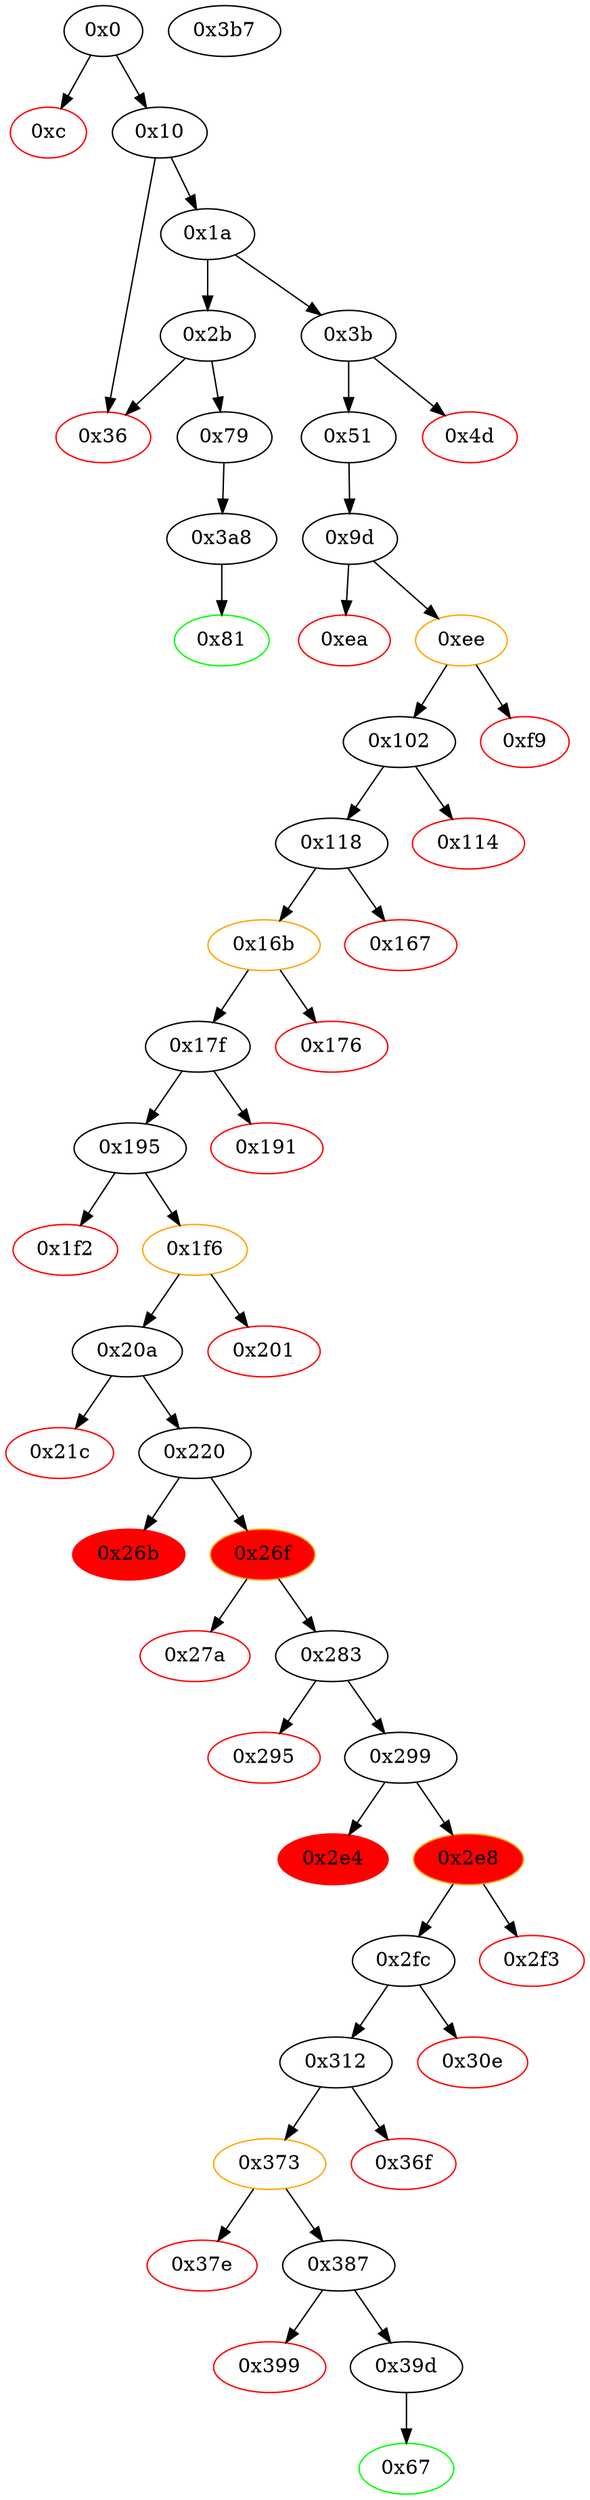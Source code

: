 strict digraph "" {
"0x79" [fillcolor=white, id="0x79", style=filled, tooltip="Block 0x79\n[0x79:0x80]\n---\nPredecessors: [0x2b]\nSuccessors: [0x3a8]\n---\n0x79 JUMPDEST\n0x7a PUSH2 0x81\n0x7d PUSH2 0x3a8\n0x80 JUMP\n---\n0x79: JUMPDEST \n0x7a: V47 = 0x81\n0x7d: V48 = 0x3a8\n0x80: JUMP 0x3a8\n---\nEntry stack: [V13]\nStack pops: 0\nStack additions: [0x81]\nExit stack: [V13, 0x81]\n\nDef sites:\nV13: {0x1a.0x1f}\n"];
"0x16b" [color=orange, fillcolor=white, id="0x16b", style=filled, tooltip="Block 0x16b\n[0x16b:0x175]\n---\nPredecessors: [0x118]\nSuccessors: [0x176, 0x17f]\n---\n0x16b JUMPDEST\n0x16c POP\n0x16d GAS\n0x16e STATICCALL\n0x16f ISZERO\n0x170 DUP1\n0x171 ISZERO\n0x172 PUSH2 0x17f\n0x175 JUMPI\n---\n0x16b: JUMPDEST \n0x16d: V135 = GAS\n0x16e: V136 = STATICCALL V135 V123 V122 V129 V122 0x20\n0x16f: V137 = ISZERO V136\n0x171: V138 = ISZERO V137\n0x172: V139 = 0x17f\n0x175: JUMPI 0x17f V138\n---\nEntry stack: [V13, 0x67, V36, V39, 0x0, V106, 0x0, V123, 0xe2403019, V126, 0x20, V122, V129, V122, V123, V131]\nStack pops: 6\nStack additions: [V137]\nExit stack: [V13, 0x67, V36, V39, 0x0, V106, 0x0, V123, 0xe2403019, V126, V137]\n\nDef sites:\nV13: {0x1a.0x1f}\n0x67: {0x3b.0x3c}\nV36: {0x51.0x5d}\nV39: {0x51.0x62}\n0x0: {0x9d.0x9e}\nV106: {0x118.0x11a}\n0x0: {0x118.0x11b}\nV123: {0x118.0x145}\n0xe2403019: {0x118.0x147}\nV126: {0x118.0x151}\n0x20: {0x118.0x153}\nV122: {0x118.0x13e}\nV129: {0x118.0x15b}\nV122: {0x118.0x13e}\nV123: {0x118.0x145}\nV131: {0x118.0x160}\n"];
"0x21c" [color=red, fillcolor=white, id="0x21c", style=filled, tooltip="Block 0x21c\n[0x21c:0x21f]\n---\nPredecessors: [0x20a]\nSuccessors: []\n---\n0x21c PUSH1 0x0\n0x21e DUP1\n0x21f REVERT\n---\n0x21c: V200 = 0x0\n0x21f: REVERT 0x0 0x0\n---\nEntry stack: [V13, 0x67, V36, V39, 0x0, V106, V169, V170, 0x57e37af0, V36, V169, V194, V195]\nStack pops: 0\nStack additions: []\nExit stack: [V13, 0x67, V36, V39, 0x0, V106, V169, V170, 0x57e37af0, V36, V169, V194, V195]\n\nDef sites:\nV13: {0x1a.0x1f}\n0x67: {0x3b.0x3c}\nV36: {0x51.0x5d}\nV39: {0x51.0x62}\n0x0: {0x9d.0x9e}\nV106: {0x118.0x11a}\nV169: {0x195.0x1bd}\nV170: {0x195.0x1c2}\n0x57e37af0: {0x195.0x1c4}\nV36: {0x51.0x5d}\nV169: {0x195.0x1bd}\nV194: {0x20a.0x211}\nV195: {0x20a.0x212}\n"];
"0x81" [color=green, fillcolor=white, id="0x81", style=filled, tooltip="Block 0x81\n[0x81:0x9c]\n---\nPredecessors: [0x3a8]\nSuccessors: []\n---\n0x81 JUMPDEST\n0x82 PUSH1 0x40\n0x84 DUP1\n0x85 MLOAD\n0x86 PUSH1 0x1\n0x88 PUSH1 0x1\n0x8a PUSH1 0xa0\n0x8c SHL\n0x8d SUB\n0x8e SWAP1\n0x8f SWAP3\n0x90 AND\n0x91 DUP3\n0x92 MSTORE\n0x93 MLOAD\n0x94 SWAP1\n0x95 DUP2\n0x96 SWAP1\n0x97 SUB\n0x98 PUSH1 0x20\n0x9a ADD\n0x9b SWAP1\n0x9c RETURN\n---\n0x81: JUMPDEST \n0x82: V49 = 0x40\n0x85: V50 = M[0x40]\n0x86: V51 = 0x1\n0x88: V52 = 0x1\n0x8a: V53 = 0xa0\n0x8c: V54 = SHL 0xa0 0x1\n0x8d: V55 = SUB 0x10000000000000000000000000000000000000000 0x1\n0x90: V56 = AND V357 0xffffffffffffffffffffffffffffffffffffffff\n0x92: M[V50] = V56\n0x93: V57 = M[0x40]\n0x97: V58 = SUB V50 V57\n0x98: V59 = 0x20\n0x9a: V60 = ADD 0x20 V58\n0x9c: RETURN V57 V60\n---\nEntry stack: [V13, 0x81, V357]\nStack pops: 1\nStack additions: []\nExit stack: [V13, 0x81]\n\nDef sites:\nV13: {0x1a.0x1f}\n0x81: {0x79.0x7a}\nV357: {0x3a8.0x3b4}\n"];
"0x295" [color=red, fillcolor=white, id="0x295", style=filled, tooltip="Block 0x295\n[0x295:0x298]\n---\nPredecessors: [0x283]\nSuccessors: []\n---\n0x295 PUSH1 0x0\n0x297 DUP1\n0x298 REVERT\n---\n0x295: V246 = 0x0\n0x298: REVERT 0x0 0x0\n---\nEntry stack: [V13, 0x67, V36, V39, 0x0, V106, V169, V170, 0x57e37af0, V36, V169, V201, V240, V241]\nStack pops: 0\nStack additions: []\nExit stack: [V13, 0x67, V36, V39, 0x0, V106, V169, V170, 0x57e37af0, V36, V169, V201, V240, V241]\n\nDef sites:\nV13: {0x1a.0x1f}\n0x67: {0x3b.0x3c}\nV36: {0x51.0x5d}\nV39: {0x51.0x62}\n0x0: {0x9d.0x9e}\nV106: {0x118.0x11a}\nV169: {0x195.0x1bd}\nV170: {0x195.0x1c2}\n0x57e37af0: {0x195.0x1c4}\nV36: {0x51.0x5d}\nV169: {0x195.0x1bd}\nV201: {0x220.0x222}\nV240: {0x283.0x28a}\nV241: {0x283.0x28b}\n"];
"0x373" [color=orange, fillcolor=white, id="0x373", style=filled, tooltip="Block 0x373\n[0x373:0x37d]\n---\nPredecessors: [0x312]\nSuccessors: [0x37e, 0x387]\n---\n0x373 JUMPDEST\n0x374 POP\n0x375 GAS\n0x376 STATICCALL\n0x377 ISZERO\n0x378 DUP1\n0x379 ISZERO\n0x37a PUSH2 0x387\n0x37d JUMPI\n---\n0x373: JUMPDEST \n0x375: V332 = GAS\n0x376: V333 = STATICCALL V332 V170 V321 V326 V321 0x60\n0x377: V334 = ISZERO V333\n0x379: V335 = ISZERO V334\n0x37a: V336 = 0x387\n0x37d: JUMPI 0x387 V335\n---\nEntry stack: [V13, 0x67, V36, V39, 0x0, V106, V169, V170, 0x57e37af0, V323, 0x60, V321, V326, V321, V170, V328]\nStack pops: 6\nStack additions: [V334]\nExit stack: [V13, 0x67, V36, V39, 0x0, V106, V169, V170, 0x57e37af0, V323, V334]\n\nDef sites:\nV13: {0x1a.0x1f}\n0x67: {0x3b.0x3c}\nV36: {0x51.0x5d}\nV39: {0x51.0x62}\n0x0: {0x9d.0x9e}\nV106: {0x118.0x11a}\nV169: {0x195.0x1bd}\nV170: {0x195.0x1c2}\n0x57e37af0: {0x195.0x1c4}\nV323: {0x312.0x359}\n0x60: {0x312.0x35b}\nV321: {0x312.0x354}\nV326: {0x312.0x363}\nV321: {0x312.0x354}\nV170: {0x195.0x1c2}\nV328: {0x312.0x368}\n"];
"0x67" [color=green, fillcolor=white, id="0x67", style=filled, tooltip="Block 0x67\n[0x67:0x78]\n---\nPredecessors: [0x39d]\nSuccessors: []\n---\n0x67 JUMPDEST\n0x68 PUSH1 0x40\n0x6a DUP1\n0x6b MLOAD\n0x6c SWAP2\n0x6d DUP3\n0x6e MSTORE\n0x6f MLOAD\n0x70 SWAP1\n0x71 DUP2\n0x72 SWAP1\n0x73 SUB\n0x74 PUSH1 0x20\n0x76 ADD\n0x77 SWAP1\n0x78 RETURN\n---\n0x67: JUMPDEST \n0x68: V41 = 0x40\n0x6b: V42 = M[0x40]\n0x6e: M[V42] = V349\n0x6f: V43 = M[0x40]\n0x73: V44 = SUB V42 V43\n0x74: V45 = 0x20\n0x76: V46 = ADD 0x20 V44\n0x78: RETURN V43 V46\n---\nEntry stack: [V13, V349]\nStack pops: 1\nStack additions: []\nExit stack: [V13]\n\nDef sites:\nV13: {0x1a.0x1f}\nV349: {0x39d.0x39f}\n"];
"0x2fc" [fillcolor=white, id="0x2fc", style=filled, tooltip="Block 0x2fc\n[0x2fc:0x30d]\n---\nPredecessors: [0x2e8]\nSuccessors: [0x30e, 0x312]\n---\n0x2fc JUMPDEST\n0x2fd POP\n0x2fe POP\n0x2ff POP\n0x300 POP\n0x301 PUSH1 0x40\n0x303 MLOAD\n0x304 RETURNDATASIZE\n0x305 PUSH1 0x20\n0x307 DUP2\n0x308 LT\n0x309 ISZERO\n0x30a PUSH2 0x312\n0x30d JUMPI\n---\n0x2fc: JUMPDEST \n0x301: V285 = 0x40\n0x303: V286 = M[0x40]\n0x304: V287 = RETURNDATASIZE\n0x305: V288 = 0x20\n0x308: V289 = LT V287 0x20\n0x309: V290 = ISZERO V289\n0x30a: V291 = 0x312\n0x30d: JUMPI 0x312 V290\n---\nEntry stack: [V13, 0x67, V36, V39, 0x0, V106, V169, V170, 0x57e37af0, V36, V169, V201, V247, V264, 0x46bc0f28, V267, V278]\nStack pops: 4\nStack additions: [V286, V287]\nExit stack: [V13, 0x67, V36, V39, 0x0, V106, V169, V170, 0x57e37af0, V36, V169, V201, V247, V286, V287]\n\nDef sites:\nV13: {0x1a.0x1f}\n0x67: {0x3b.0x3c}\nV36: {0x51.0x5d}\nV39: {0x51.0x62}\n0x0: {0x9d.0x9e}\nV106: {0x118.0x11a}\nV169: {0x195.0x1bd}\nV170: {0x195.0x1c2}\n0x57e37af0: {0x195.0x1c4}\nV36: {0x51.0x5d}\nV169: {0x195.0x1bd}\nV201: {0x220.0x222}\nV247: {0x299.0x29b}\nV264: {0x299.0x2c2}\n0x46bc0f28: {0x299.0x2c4}\nV267: {0x299.0x2ce}\nV278: {0x2e8.0x2ec}\n"];
"0x17f" [fillcolor=white, id="0x17f", style=filled, tooltip="Block 0x17f\n[0x17f:0x190]\n---\nPredecessors: [0x16b]\nSuccessors: [0x191, 0x195]\n---\n0x17f JUMPDEST\n0x180 POP\n0x181 POP\n0x182 POP\n0x183 POP\n0x184 PUSH1 0x40\n0x186 MLOAD\n0x187 RETURNDATASIZE\n0x188 PUSH1 0x20\n0x18a DUP2\n0x18b LT\n0x18c ISZERO\n0x18d PUSH2 0x195\n0x190 JUMPI\n---\n0x17f: JUMPDEST \n0x184: V144 = 0x40\n0x186: V145 = M[0x40]\n0x187: V146 = RETURNDATASIZE\n0x188: V147 = 0x20\n0x18b: V148 = LT V146 0x20\n0x18c: V149 = ISZERO V148\n0x18d: V150 = 0x195\n0x190: JUMPI 0x195 V149\n---\nEntry stack: [V13, 0x67, V36, V39, 0x0, V106, 0x0, V123, 0xe2403019, V126, V137]\nStack pops: 4\nStack additions: [V145, V146]\nExit stack: [V13, 0x67, V36, V39, 0x0, V106, 0x0, V145, V146]\n\nDef sites:\nV13: {0x1a.0x1f}\n0x67: {0x3b.0x3c}\nV36: {0x51.0x5d}\nV39: {0x51.0x62}\n0x0: {0x9d.0x9e}\nV106: {0x118.0x11a}\n0x0: {0x118.0x11b}\nV123: {0x118.0x145}\n0xe2403019: {0x118.0x147}\nV126: {0x118.0x151}\nV137: {0x16b.0x16f}\n"];
"0x195" [fillcolor=white, id="0x195", style=filled, tooltip="Block 0x195\n[0x195:0x1f1]\n---\nPredecessors: [0x17f]\nSuccessors: [0x1f2, 0x1f6]\n---\n0x195 JUMPDEST\n0x196 POP\n0x197 MLOAD\n0x198 PUSH1 0x0\n0x19a SLOAD\n0x19b PUSH1 0x40\n0x19d DUP1\n0x19e MLOAD\n0x19f PUSH4 0x7f90fec5\n0x1a4 PUSH1 0xe0\n0x1a6 SHL\n0x1a7 DUP2\n0x1a8 MSTORE\n0x1a9 PUSH1 0x1\n0x1ab PUSH1 0x1\n0x1ad PUSH1 0xa0\n0x1af SHL\n0x1b0 SUB\n0x1b1 DUP10\n0x1b2 DUP2\n0x1b3 AND\n0x1b4 PUSH1 0x4\n0x1b6 DUP4\n0x1b7 ADD\n0x1b8 MSTORE\n0x1b9 SWAP2\n0x1ba MLOAD\n0x1bb SWAP4\n0x1bc DUP9\n0x1bd ADD\n0x1be SWAP5\n0x1bf POP\n0x1c0 DUP2\n0x1c1 DUP7\n0x1c2 AND\n0x1c3 SWAP4\n0x1c4 PUSH4 0x57e37af0\n0x1c9 SWAP4\n0x1ca DUP11\n0x1cb SWAP4\n0x1cc DUP8\n0x1cd SWAP4\n0x1ce SWAP2\n0x1cf AND\n0x1d0 SWAP2\n0x1d1 PUSH4 0x7f90fec5\n0x1d6 SWAP2\n0x1d7 PUSH1 0x24\n0x1d9 DUP1\n0x1da DUP3\n0x1db ADD\n0x1dc SWAP3\n0x1dd PUSH1 0x20\n0x1df SWAP3\n0x1e0 SWAP1\n0x1e1 SWAP2\n0x1e2 SWAP1\n0x1e3 DUP3\n0x1e4 SWAP1\n0x1e5 SUB\n0x1e6 ADD\n0x1e7 DUP2\n0x1e8 DUP7\n0x1e9 DUP1\n0x1ea EXTCODESIZE\n0x1eb ISZERO\n0x1ec DUP1\n0x1ed ISZERO\n0x1ee PUSH2 0x1f6\n0x1f1 JUMPI\n---\n0x195: JUMPDEST \n0x197: V152 = M[V145]\n0x198: V153 = 0x0\n0x19a: V154 = S[0x0]\n0x19b: V155 = 0x40\n0x19e: V156 = M[0x40]\n0x19f: V157 = 0x7f90fec5\n0x1a4: V158 = 0xe0\n0x1a6: V159 = SHL 0xe0 0x7f90fec5\n0x1a8: M[V156] = 0x7f90fec500000000000000000000000000000000000000000000000000000000\n0x1a9: V160 = 0x1\n0x1ab: V161 = 0x1\n0x1ad: V162 = 0xa0\n0x1af: V163 = SHL 0xa0 0x1\n0x1b0: V164 = SUB 0x10000000000000000000000000000000000000000 0x1\n0x1b3: V165 = AND 0xffffffffffffffffffffffffffffffffffffffff V36\n0x1b4: V166 = 0x4\n0x1b7: V167 = ADD V156 0x4\n0x1b8: M[V167] = V165\n0x1ba: V168 = M[0x40]\n0x1bd: V169 = ADD V39 V152\n0x1c2: V170 = AND V106 0xffffffffffffffffffffffffffffffffffffffff\n0x1c4: V171 = 0x57e37af0\n0x1cf: V172 = AND V154 0xffffffffffffffffffffffffffffffffffffffff\n0x1d1: V173 = 0x7f90fec5\n0x1d7: V174 = 0x24\n0x1db: V175 = ADD V156 0x24\n0x1dd: V176 = 0x20\n0x1e5: V177 = SUB V156 V168\n0x1e6: V178 = ADD V177 0x24\n0x1ea: V179 = EXTCODESIZE V172\n0x1eb: V180 = ISZERO V179\n0x1ed: V181 = ISZERO V180\n0x1ee: V182 = 0x1f6\n0x1f1: JUMPI 0x1f6 V181\n---\nEntry stack: [V13, 0x67, V36, V39, 0x0, V106, 0x0, V145, V146]\nStack pops: 7\nStack additions: [S6, S5, S4, S3, V169, V170, 0x57e37af0, S6, V169, V172, 0x7f90fec5, V175, 0x20, V168, V178, V168, V172, V180]\nExit stack: [V13, 0x67, V36, V39, 0x0, V106, V169, V170, 0x57e37af0, V36, V169, V172, 0x7f90fec5, V175, 0x20, V168, V178, V168, V172, V180]\n\nDef sites:\nV13: {0x1a.0x1f}\n0x67: {0x3b.0x3c}\nV36: {0x51.0x5d}\nV39: {0x51.0x62}\n0x0: {0x9d.0x9e}\nV106: {0x118.0x11a}\n0x0: {0x118.0x11b}\nV145: {0x17f.0x186}\nV146: {0x17f.0x187}\n"];
"0x3b" [fillcolor=white, id="0x3b", style=filled, tooltip="Block 0x3b\n[0x3b:0x4c]\n---\nPredecessors: [0x1a]\nSuccessors: [0x4d, 0x51]\n---\n0x3b JUMPDEST\n0x3c PUSH2 0x67\n0x3f PUSH1 0x4\n0x41 DUP1\n0x42 CALLDATASIZE\n0x43 SUB\n0x44 PUSH1 0x40\n0x46 DUP2\n0x47 LT\n0x48 ISZERO\n0x49 PUSH2 0x51\n0x4c JUMPI\n---\n0x3b: JUMPDEST \n0x3c: V21 = 0x67\n0x3f: V22 = 0x4\n0x42: V23 = CALLDATASIZE\n0x43: V24 = SUB V23 0x4\n0x44: V25 = 0x40\n0x47: V26 = LT V24 0x40\n0x48: V27 = ISZERO V26\n0x49: V28 = 0x51\n0x4c: JUMPI 0x51 V27\n---\nEntry stack: [V13]\nStack pops: 0\nStack additions: [0x67, 0x4, V24]\nExit stack: [V13, 0x67, 0x4, V24]\n\nDef sites:\nV13: {0x1a.0x1f}\n"];
"0x26b" [color=red, fillcolor=red, id="0x26b", style=filled, tooltip="Block 0x26b\n[0x26b:0x26e]\n---\nPredecessors: [0x220]\nSuccessors: []\n---\n0x26b PUSH1 0x0\n0x26d DUP1\n0x26e REVERT\n---\n0x26b: V229 = 0x0\n0x26e: REVERT 0x0 0x0\n---\nEntry stack: [V13, 0x67, V36, V39, 0x0, V106, V169, V170, 0x57e37af0, V36, V169, V201, V218, 0x98bd4737, V221, 0x20, V217, V224, V217, V218, V226]\nStack pops: 0\nStack additions: []\nExit stack: [V13, 0x67, V36, V39, 0x0, V106, V169, V170, 0x57e37af0, V36, V169, V201, V218, 0x98bd4737, V221, 0x20, V217, V224, V217, V218, V226]\n\nDef sites:\nV13: {0x1a.0x1f}\n0x67: {0x3b.0x3c}\nV36: {0x51.0x5d}\nV39: {0x51.0x62}\n0x0: {0x9d.0x9e}\nV106: {0x118.0x11a}\nV169: {0x195.0x1bd}\nV170: {0x195.0x1c2}\n0x57e37af0: {0x195.0x1c4}\nV36: {0x51.0x5d}\nV169: {0x195.0x1bd}\nV201: {0x220.0x222}\nV218: {0x220.0x249}\n0x98bd4737: {0x220.0x24b}\nV221: {0x220.0x255}\n0x20: {0x220.0x257}\nV217: {0x220.0x245}\nV224: {0x220.0x25f}\nV217: {0x220.0x245}\nV218: {0x220.0x249}\nV226: {0x220.0x264}\n"];
"0xc" [color=red, fillcolor=white, id="0xc", style=filled, tooltip="Block 0xc\n[0xc:0xf]\n---\nPredecessors: [0x0]\nSuccessors: []\n---\n0xc PUSH1 0x0\n0xe DUP1\n0xf REVERT\n---\n0xc: V5 = 0x0\n0xf: REVERT 0x0 0x0\n---\nEntry stack: [V2]\nStack pops: 0\nStack additions: []\nExit stack: [V2]\n\nDef sites:\nV2: {0x0.0x5}\n"];
"0x118" [fillcolor=white, id="0x118", style=filled, tooltip="Block 0x118\n[0x118:0x166]\n---\nPredecessors: [0x102]\nSuccessors: [0x167, 0x16b]\n---\n0x118 JUMPDEST\n0x119 POP\n0x11a MLOAD\n0x11b PUSH1 0x0\n0x11d DUP1\n0x11e SLOAD\n0x11f PUSH1 0x40\n0x121 DUP1\n0x122 MLOAD\n0x123 PUSH4 0xe2403019\n0x128 PUSH1 0xe0\n0x12a SHL\n0x12b DUP2\n0x12c MSTORE\n0x12d PUSH1 0x1\n0x12f PUSH1 0x1\n0x131 PUSH1 0xa0\n0x133 SHL\n0x134 SUB\n0x135 DUP10\n0x136 DUP2\n0x137 AND\n0x138 PUSH1 0x4\n0x13a DUP4\n0x13b ADD\n0x13c MSTORE\n0x13d SWAP2\n0x13e MLOAD\n0x13f SWAP5\n0x140 SWAP6\n0x141 POP\n0x142 SWAP3\n0x143 SWAP4\n0x144 SWAP2\n0x145 AND\n0x146 SWAP2\n0x147 PUSH4 0xe2403019\n0x14c SWAP2\n0x14d PUSH1 0x24\n0x14f DUP1\n0x150 DUP4\n0x151 ADD\n0x152 SWAP3\n0x153 PUSH1 0x20\n0x155 SWAP3\n0x156 SWAP2\n0x157 SWAP1\n0x158 DUP3\n0x159 SWAP1\n0x15a SUB\n0x15b ADD\n0x15c DUP2\n0x15d DUP7\n0x15e DUP1\n0x15f EXTCODESIZE\n0x160 ISZERO\n0x161 DUP1\n0x162 ISZERO\n0x163 PUSH2 0x16b\n0x166 JUMPI\n---\n0x118: JUMPDEST \n0x11a: V106 = M[V99]\n0x11b: V107 = 0x0\n0x11e: V108 = S[0x0]\n0x11f: V109 = 0x40\n0x122: V110 = M[0x40]\n0x123: V111 = 0xe2403019\n0x128: V112 = 0xe0\n0x12a: V113 = SHL 0xe0 0xe2403019\n0x12c: M[V110] = 0xe240301900000000000000000000000000000000000000000000000000000000\n0x12d: V114 = 0x1\n0x12f: V115 = 0x1\n0x131: V116 = 0xa0\n0x133: V117 = SHL 0xa0 0x1\n0x134: V118 = SUB 0x10000000000000000000000000000000000000000 0x1\n0x137: V119 = AND 0xffffffffffffffffffffffffffffffffffffffff V36\n0x138: V120 = 0x4\n0x13b: V121 = ADD V110 0x4\n0x13c: M[V121] = V119\n0x13e: V122 = M[0x40]\n0x145: V123 = AND V108 0xffffffffffffffffffffffffffffffffffffffff\n0x147: V124 = 0xe2403019\n0x14d: V125 = 0x24\n0x151: V126 = ADD V110 0x24\n0x153: V127 = 0x20\n0x15a: V128 = SUB V110 V122\n0x15b: V129 = ADD V128 0x24\n0x15f: V130 = EXTCODESIZE V123\n0x160: V131 = ISZERO V130\n0x162: V132 = ISZERO V131\n0x163: V133 = 0x16b\n0x166: JUMPI 0x16b V132\n---\nEntry stack: [V13, 0x67, V36, V39, 0x0, 0x0, V99, V100]\nStack pops: 6\nStack additions: [S5, S4, S3, V106, 0x0, V123, 0xe2403019, V126, 0x20, V122, V129, V122, V123, V131]\nExit stack: [V13, 0x67, V36, V39, 0x0, V106, 0x0, V123, 0xe2403019, V126, 0x20, V122, V129, V122, V123, V131]\n\nDef sites:\nV13: {0x1a.0x1f}\n0x67: {0x3b.0x3c}\nV36: {0x51.0x5d}\nV39: {0x51.0x62}\n0x0: {0x9d.0x9e}\n0x0: {0x9d.0x9e}\nV99: {0x102.0x109}\nV100: {0x102.0x10a}\n"];
"0x399" [color=red, fillcolor=white, id="0x399", style=filled, tooltip="Block 0x399\n[0x399:0x39c]\n---\nPredecessors: [0x387]\nSuccessors: []\n---\n0x399 PUSH1 0x0\n0x39b DUP1\n0x39c REVERT\n---\n0x399: V348 = 0x0\n0x39c: REVERT 0x0 0x0\n---\nEntry stack: [V13, 0x67, V36, V39, 0x0, V106, V169, V342, V343]\nStack pops: 0\nStack additions: []\nExit stack: [V13, 0x67, V36, V39, 0x0, V106, V169, V342, V343]\n\nDef sites:\nV13: {0x1a.0x1f}\n0x67: {0x3b.0x3c}\nV36: {0x51.0x5d}\nV39: {0x51.0x62}\n0x0: {0x9d.0x9e}\nV106: {0x118.0x11a}\nV169: {0x195.0x1bd}\nV342: {0x387.0x38e}\nV343: {0x387.0x38f}\n"];
"0xee" [color=orange, fillcolor=white, id="0xee", style=filled, tooltip="Block 0xee\n[0xee:0xf8]\n---\nPredecessors: [0x9d]\nSuccessors: [0xf9, 0x102]\n---\n0xee JUMPDEST\n0xef POP\n0xf0 GAS\n0xf1 STATICCALL\n0xf2 ISZERO\n0xf3 DUP1\n0xf4 ISZERO\n0xf5 PUSH2 0x102\n0xf8 JUMPI\n---\n0xee: JUMPDEST \n0xf0: V89 = GAS\n0xf1: V90 = STATICCALL V89 V77 V76 V83 V76 0x20\n0xf2: V91 = ISZERO V90\n0xf4: V92 = ISZERO V91\n0xf5: V93 = 0x102\n0xf8: JUMPI 0x102 V92\n---\nEntry stack: [V13, 0x67, V36, V39, 0x0, 0x0, V77, 0x6ae14416, V80, 0x20, V76, V83, V76, V77, V85]\nStack pops: 6\nStack additions: [V91]\nExit stack: [V13, 0x67, V36, V39, 0x0, 0x0, V77, 0x6ae14416, V80, V91]\n\nDef sites:\nV13: {0x1a.0x1f}\n0x67: {0x3b.0x3c}\nV36: {0x51.0x5d}\nV39: {0x51.0x62}\n0x0: {0x9d.0x9e}\n0x0: {0x9d.0x9e}\nV77: {0x9d.0xc7}\n0x6ae14416: {0x9d.0xc9}\nV80: {0x9d.0xd3}\n0x20: {0x9d.0xd5}\nV76: {0x9d.0xc1}\nV83: {0x9d.0xde}\nV76: {0x9d.0xc1}\nV77: {0x9d.0xc7}\nV85: {0x9d.0xe3}\n"];
"0x312" [fillcolor=white, id="0x312", style=filled, tooltip="Block 0x312\n[0x312:0x36e]\n---\nPredecessors: [0x2fc]\nSuccessors: [0x36f, 0x373]\n---\n0x312 JUMPDEST\n0x313 POP\n0x314 MLOAD\n0x315 PUSH1 0x40\n0x317 DUP1\n0x318 MLOAD\n0x319 PUSH1 0x1\n0x31b PUSH1 0x1\n0x31d PUSH1 0xe0\n0x31f SHL\n0x320 SUB\n0x321 NOT\n0x322 PUSH1 0xe0\n0x324 DUP10\n0x325 SWAP1\n0x326 SHL\n0x327 AND\n0x328 DUP2\n0x329 MSTORE\n0x32a PUSH1 0x1\n0x32c PUSH1 0x1\n0x32e PUSH1 0xa0\n0x330 SHL\n0x331 SUB\n0x332 SWAP1\n0x333 SWAP7\n0x334 AND\n0x335 PUSH1 0x4\n0x337 DUP8\n0x338 ADD\n0x339 MSTORE\n0x33a PUSH1 0x24\n0x33c DUP7\n0x33d ADD\n0x33e SWAP5\n0x33f SWAP1\n0x340 SWAP5\n0x341 MSTORE\n0x342 PUSH1 0x44\n0x344 DUP6\n0x345 ADD\n0x346 SWAP3\n0x347 SWAP1\n0x348 SWAP3\n0x349 MSTORE\n0x34a PUSH1 0x64\n0x34c DUP5\n0x34d ADD\n0x34e MSTORE\n0x34f PUSH1 0x84\n0x351 DUP4\n0x352 ADD\n0x353 MSTORE\n0x354 MLOAD\n0x355 PUSH1 0xa4\n0x357 DUP1\n0x358 DUP4\n0x359 ADD\n0x35a SWAP3\n0x35b PUSH1 0x60\n0x35d SWAP3\n0x35e SWAP2\n0x35f SWAP1\n0x360 DUP3\n0x361 SWAP1\n0x362 SUB\n0x363 ADD\n0x364 DUP2\n0x365 DUP7\n0x366 DUP1\n0x367 EXTCODESIZE\n0x368 ISZERO\n0x369 DUP1\n0x36a ISZERO\n0x36b PUSH2 0x373\n0x36e JUMPI\n---\n0x312: JUMPDEST \n0x314: V293 = M[V286]\n0x315: V294 = 0x40\n0x318: V295 = M[0x40]\n0x319: V296 = 0x1\n0x31b: V297 = 0x1\n0x31d: V298 = 0xe0\n0x31f: V299 = SHL 0xe0 0x1\n0x320: V300 = SUB 0x100000000000000000000000000000000000000000000000000000000 0x1\n0x321: V301 = NOT 0xffffffffffffffffffffffffffffffffffffffffffffffffffffffff\n0x322: V302 = 0xe0\n0x326: V303 = SHL 0xe0 0x57e37af0\n0x327: V304 = AND 0x57e37af000000000000000000000000000000000000000000000000000000000 0xffffffff00000000000000000000000000000000000000000000000000000000\n0x329: M[V295] = 0x57e37af000000000000000000000000000000000000000000000000000000000\n0x32a: V305 = 0x1\n0x32c: V306 = 0x1\n0x32e: V307 = 0xa0\n0x330: V308 = SHL 0xa0 0x1\n0x331: V309 = SUB 0x10000000000000000000000000000000000000000 0x1\n0x334: V310 = AND V36 0xffffffffffffffffffffffffffffffffffffffff\n0x335: V311 = 0x4\n0x338: V312 = ADD V295 0x4\n0x339: M[V312] = V310\n0x33a: V313 = 0x24\n0x33d: V314 = ADD V295 0x24\n0x341: M[V314] = V169\n0x342: V315 = 0x44\n0x345: V316 = ADD V295 0x44\n0x349: M[V316] = V201\n0x34a: V317 = 0x64\n0x34d: V318 = ADD V295 0x64\n0x34e: M[V318] = V247\n0x34f: V319 = 0x84\n0x352: V320 = ADD V295 0x84\n0x353: M[V320] = V293\n0x354: V321 = M[0x40]\n0x355: V322 = 0xa4\n0x359: V323 = ADD V295 0xa4\n0x35b: V324 = 0x60\n0x362: V325 = SUB V295 V321\n0x363: V326 = ADD V325 0xa4\n0x367: V327 = EXTCODESIZE V170\n0x368: V328 = ISZERO V327\n0x36a: V329 = ISZERO V328\n0x36b: V330 = 0x373\n0x36e: JUMPI 0x373 V329\n---\nEntry stack: [V13, 0x67, V36, V39, 0x0, V106, V169, V170, 0x57e37af0, V36, V169, V201, V247, V286, V287]\nStack pops: 8\nStack additions: [S7, S6, V323, 0x60, V321, V326, V321, S7, V328]\nExit stack: [V13, 0x67, V36, V39, 0x0, V106, V169, V170, 0x57e37af0, V323, 0x60, V321, V326, V321, V170, V328]\n\nDef sites:\nV13: {0x1a.0x1f}\n0x67: {0x3b.0x3c}\nV36: {0x51.0x5d}\nV39: {0x51.0x62}\n0x0: {0x9d.0x9e}\nV106: {0x118.0x11a}\nV169: {0x195.0x1bd}\nV170: {0x195.0x1c2}\n0x57e37af0: {0x195.0x1c4}\nV36: {0x51.0x5d}\nV169: {0x195.0x1bd}\nV201: {0x220.0x222}\nV247: {0x299.0x29b}\nV286: {0x2fc.0x303}\nV287: {0x2fc.0x304}\n"];
"0x0" [fillcolor=white, id="0x0", style=filled, tooltip="Block 0x0\n[0x0:0xb]\n---\nPredecessors: []\nSuccessors: [0xc, 0x10]\n---\n0x0 PUSH1 0x80\n0x2 PUSH1 0x40\n0x4 MSTORE\n0x5 CALLVALUE\n0x6 DUP1\n0x7 ISZERO\n0x8 PUSH2 0x10\n0xb JUMPI\n---\n0x0: V0 = 0x80\n0x2: V1 = 0x40\n0x4: M[0x40] = 0x80\n0x5: V2 = CALLVALUE\n0x7: V3 = ISZERO V2\n0x8: V4 = 0x10\n0xb: JUMPI 0x10 V3\n---\nEntry stack: []\nStack pops: 0\nStack additions: [V2]\nExit stack: [V2]\n\nDef sites:\n"];
"0xea" [color=red, fillcolor=white, id="0xea", style=filled, tooltip="Block 0xea\n[0xea:0xed]\n---\nPredecessors: [0x9d]\nSuccessors: []\n---\n0xea PUSH1 0x0\n0xec DUP1\n0xed REVERT\n---\n0xea: V88 = 0x0\n0xed: REVERT 0x0 0x0\n---\nEntry stack: [V13, 0x67, V36, V39, 0x0, 0x0, V77, 0x6ae14416, V80, 0x20, V76, V83, V76, V77, V85]\nStack pops: 0\nStack additions: []\nExit stack: [V13, 0x67, V36, V39, 0x0, 0x0, V77, 0x6ae14416, V80, 0x20, V76, V83, V76, V77, V85]\n\nDef sites:\nV13: {0x1a.0x1f}\n0x67: {0x3b.0x3c}\nV36: {0x51.0x5d}\nV39: {0x51.0x62}\n0x0: {0x9d.0x9e}\n0x0: {0x9d.0x9e}\nV77: {0x9d.0xc7}\n0x6ae14416: {0x9d.0xc9}\nV80: {0x9d.0xd3}\n0x20: {0x9d.0xd5}\nV76: {0x9d.0xc1}\nV83: {0x9d.0xde}\nV76: {0x9d.0xc1}\nV77: {0x9d.0xc7}\nV85: {0x9d.0xe3}\n"];
"0x39d" [fillcolor=white, id="0x39d", style=filled, tooltip="Block 0x39d\n[0x39d:0x3a7]\n---\nPredecessors: [0x387]\nSuccessors: [0x67]\n---\n0x39d JUMPDEST\n0x39e POP\n0x39f MLOAD\n0x3a0 SWAP6\n0x3a1 SWAP5\n0x3a2 POP\n0x3a3 POP\n0x3a4 POP\n0x3a5 POP\n0x3a6 POP\n0x3a7 JUMP\n---\n0x39d: JUMPDEST \n0x39f: V349 = M[V342]\n0x3a7: JUMP 0x67\n---\nEntry stack: [V13, 0x67, V36, V39, 0x0, V106, V169, V342, V343]\nStack pops: 8\nStack additions: [V349]\nExit stack: [V13, V349]\n\nDef sites:\nV13: {0x1a.0x1f}\n0x67: {0x3b.0x3c}\nV36: {0x51.0x5d}\nV39: {0x51.0x62}\n0x0: {0x9d.0x9e}\nV106: {0x118.0x11a}\nV169: {0x195.0x1bd}\nV342: {0x387.0x38e}\nV343: {0x387.0x38f}\n"];
"0x299" [fillcolor=white, id="0x299", style=filled, tooltip="Block 0x299\n[0x299:0x2e3]\n---\nPredecessors: [0x283]\nSuccessors: [0x2e4, 0x2e8]\n---\n0x299 JUMPDEST\n0x29a POP\n0x29b MLOAD\n0x29c PUSH1 0x0\n0x29e SLOAD\n0x29f PUSH1 0x40\n0x2a1 DUP1\n0x2a2 MLOAD\n0x2a3 PUSH4 0x8d781e5\n0x2a8 PUSH1 0xe3\n0x2aa SHL\n0x2ab DUP2\n0x2ac MSTORE\n0x2ad PUSH1 0x1\n0x2af PUSH1 0x1\n0x2b1 PUSH1 0xa0\n0x2b3 SHL\n0x2b4 SUB\n0x2b5 DUP15\n0x2b6 DUP2\n0x2b7 AND\n0x2b8 PUSH1 0x4\n0x2ba DUP4\n0x2bb ADD\n0x2bc MSTORE\n0x2bd SWAP2\n0x2be MLOAD\n0x2bf SWAP2\n0x2c0 SWAP1\n0x2c1 SWAP3\n0x2c2 AND\n0x2c3 SWAP2\n0x2c4 PUSH4 0x46bc0f28\n0x2c9 SWAP2\n0x2ca PUSH1 0x24\n0x2cc DUP1\n0x2cd DUP4\n0x2ce ADD\n0x2cf SWAP3\n0x2d0 PUSH1 0x20\n0x2d2 SWAP3\n0x2d3 SWAP2\n0x2d4 SWAP1\n0x2d5 DUP3\n0x2d6 SWAP1\n0x2d7 SUB\n0x2d8 ADD\n0x2d9 DUP2\n0x2da DUP7\n0x2db DUP1\n0x2dc EXTCODESIZE\n0x2dd ISZERO\n0x2de DUP1\n0x2df ISZERO\n0x2e0 PUSH2 0x2e8\n0x2e3 JUMPI\n---\n0x299: JUMPDEST \n0x29b: V247 = M[V240]\n0x29c: V248 = 0x0\n0x29e: V249 = S[0x0]\n0x29f: V250 = 0x40\n0x2a2: V251 = M[0x40]\n0x2a3: V252 = 0x8d781e5\n0x2a8: V253 = 0xe3\n0x2aa: V254 = SHL 0xe3 0x8d781e5\n0x2ac: M[V251] = 0x46bc0f2800000000000000000000000000000000000000000000000000000000\n0x2ad: V255 = 0x1\n0x2af: V256 = 0x1\n0x2b1: V257 = 0xa0\n0x2b3: V258 = SHL 0xa0 0x1\n0x2b4: V259 = SUB 0x10000000000000000000000000000000000000000 0x1\n0x2b7: V260 = AND 0xffffffffffffffffffffffffffffffffffffffff V36\n0x2b8: V261 = 0x4\n0x2bb: V262 = ADD V251 0x4\n0x2bc: M[V262] = V260\n0x2be: V263 = M[0x40]\n0x2c2: V264 = AND V249 0xffffffffffffffffffffffffffffffffffffffff\n0x2c4: V265 = 0x46bc0f28\n0x2ca: V266 = 0x24\n0x2ce: V267 = ADD V251 0x24\n0x2d0: V268 = 0x20\n0x2d7: V269 = SUB V251 V263\n0x2d8: V270 = ADD V269 0x24\n0x2dc: V271 = EXTCODESIZE V264\n0x2dd: V272 = ISZERO V271\n0x2df: V273 = ISZERO V272\n0x2e0: V274 = 0x2e8\n0x2e3: JUMPI 0x2e8 V273\n---\nEntry stack: [V13, 0x67, V36, V39, 0x0, V106, V169, V170, 0x57e37af0, V36, V169, V201, V240, V241]\nStack pops: 12\nStack additions: [S11, S10, S9, S8, S7, S6, S5, S4, S3, S2, V247, V264, 0x46bc0f28, V267, 0x20, V263, V270, V263, V264, V272]\nExit stack: [V13, 0x67, V36, V39, 0x0, V106, V169, V170, 0x57e37af0, V36, V169, V201, V247, V264, 0x46bc0f28, V267, 0x20, V263, V270, V263, V264, V272]\n\nDef sites:\nV13: {0x1a.0x1f}\n0x67: {0x3b.0x3c}\nV36: {0x51.0x5d}\nV39: {0x51.0x62}\n0x0: {0x9d.0x9e}\nV106: {0x118.0x11a}\nV169: {0x195.0x1bd}\nV170: {0x195.0x1c2}\n0x57e37af0: {0x195.0x1c4}\nV36: {0x51.0x5d}\nV169: {0x195.0x1bd}\nV201: {0x220.0x222}\nV240: {0x283.0x28a}\nV241: {0x283.0x28b}\n"];
"0x102" [fillcolor=white, id="0x102", style=filled, tooltip="Block 0x102\n[0x102:0x113]\n---\nPredecessors: [0xee]\nSuccessors: [0x114, 0x118]\n---\n0x102 JUMPDEST\n0x103 POP\n0x104 POP\n0x105 POP\n0x106 POP\n0x107 PUSH1 0x40\n0x109 MLOAD\n0x10a RETURNDATASIZE\n0x10b PUSH1 0x20\n0x10d DUP2\n0x10e LT\n0x10f ISZERO\n0x110 PUSH2 0x118\n0x113 JUMPI\n---\n0x102: JUMPDEST \n0x107: V98 = 0x40\n0x109: V99 = M[0x40]\n0x10a: V100 = RETURNDATASIZE\n0x10b: V101 = 0x20\n0x10e: V102 = LT V100 0x20\n0x10f: V103 = ISZERO V102\n0x110: V104 = 0x118\n0x113: JUMPI 0x118 V103\n---\nEntry stack: [V13, 0x67, V36, V39, 0x0, 0x0, V77, 0x6ae14416, V80, V91]\nStack pops: 4\nStack additions: [V99, V100]\nExit stack: [V13, 0x67, V36, V39, 0x0, 0x0, V99, V100]\n\nDef sites:\nV13: {0x1a.0x1f}\n0x67: {0x3b.0x3c}\nV36: {0x51.0x5d}\nV39: {0x51.0x62}\n0x0: {0x9d.0x9e}\n0x0: {0x9d.0x9e}\nV77: {0x9d.0xc7}\n0x6ae14416: {0x9d.0xc9}\nV80: {0x9d.0xd3}\nV91: {0xee.0xf2}\n"];
"0x10" [fillcolor=white, id="0x10", style=filled, tooltip="Block 0x10\n[0x10:0x19]\n---\nPredecessors: [0x0]\nSuccessors: [0x1a, 0x36]\n---\n0x10 JUMPDEST\n0x11 POP\n0x12 PUSH1 0x4\n0x14 CALLDATASIZE\n0x15 LT\n0x16 PUSH2 0x36\n0x19 JUMPI\n---\n0x10: JUMPDEST \n0x12: V6 = 0x4\n0x14: V7 = CALLDATASIZE\n0x15: V8 = LT V7 0x4\n0x16: V9 = 0x36\n0x19: JUMPI 0x36 V8\n---\nEntry stack: [V2]\nStack pops: 1\nStack additions: []\nExit stack: []\n\nDef sites:\nV2: {0x0.0x5}\n"];
"0x20a" [fillcolor=white, id="0x20a", style=filled, tooltip="Block 0x20a\n[0x20a:0x21b]\n---\nPredecessors: [0x1f6]\nSuccessors: [0x21c, 0x220]\n---\n0x20a JUMPDEST\n0x20b POP\n0x20c POP\n0x20d POP\n0x20e POP\n0x20f PUSH1 0x40\n0x211 MLOAD\n0x212 RETURNDATASIZE\n0x213 PUSH1 0x20\n0x215 DUP2\n0x216 LT\n0x217 ISZERO\n0x218 PUSH2 0x220\n0x21b JUMPI\n---\n0x20a: JUMPDEST \n0x20f: V193 = 0x40\n0x211: V194 = M[0x40]\n0x212: V195 = RETURNDATASIZE\n0x213: V196 = 0x20\n0x216: V197 = LT V195 0x20\n0x217: V198 = ISZERO V197\n0x218: V199 = 0x220\n0x21b: JUMPI 0x220 V198\n---\nEntry stack: [V13, 0x67, V36, V39, 0x0, V106, V169, V170, 0x57e37af0, V36, V169, V172, 0x7f90fec5, V175, V186]\nStack pops: 4\nStack additions: [V194, V195]\nExit stack: [V13, 0x67, V36, V39, 0x0, V106, V169, V170, 0x57e37af0, V36, V169, V194, V195]\n\nDef sites:\nV13: {0x1a.0x1f}\n0x67: {0x3b.0x3c}\nV36: {0x51.0x5d}\nV39: {0x51.0x62}\n0x0: {0x9d.0x9e}\nV106: {0x118.0x11a}\nV169: {0x195.0x1bd}\nV170: {0x195.0x1c2}\n0x57e37af0: {0x195.0x1c4}\nV36: {0x51.0x5d}\nV169: {0x195.0x1bd}\nV172: {0x195.0x1cf}\n0x7f90fec5: {0x195.0x1d1}\nV175: {0x195.0x1db}\nV186: {0x1f6.0x1fa}\n"];
"0x1f2" [color=red, fillcolor=white, id="0x1f2", style=filled, tooltip="Block 0x1f2\n[0x1f2:0x1f5]\n---\nPredecessors: [0x195]\nSuccessors: []\n---\n0x1f2 PUSH1 0x0\n0x1f4 DUP1\n0x1f5 REVERT\n---\n0x1f2: V183 = 0x0\n0x1f5: REVERT 0x0 0x0\n---\nEntry stack: [V13, 0x67, V36, V39, 0x0, V106, V169, V170, 0x57e37af0, V36, V169, V172, 0x7f90fec5, V175, 0x20, V168, V178, V168, V172, V180]\nStack pops: 0\nStack additions: []\nExit stack: [V13, 0x67, V36, V39, 0x0, V106, V169, V170, 0x57e37af0, V36, V169, V172, 0x7f90fec5, V175, 0x20, V168, V178, V168, V172, V180]\n\nDef sites:\nV13: {0x1a.0x1f}\n0x67: {0x3b.0x3c}\nV36: {0x51.0x5d}\nV39: {0x51.0x62}\n0x0: {0x9d.0x9e}\nV106: {0x118.0x11a}\nV169: {0x195.0x1bd}\nV170: {0x195.0x1c2}\n0x57e37af0: {0x195.0x1c4}\nV36: {0x51.0x5d}\nV169: {0x195.0x1bd}\nV172: {0x195.0x1cf}\n0x7f90fec5: {0x195.0x1d1}\nV175: {0x195.0x1db}\n0x20: {0x195.0x1dd}\nV168: {0x195.0x1ba}\nV178: {0x195.0x1e6}\nV168: {0x195.0x1ba}\nV172: {0x195.0x1cf}\nV180: {0x195.0x1eb}\n"];
"0x201" [color=red, fillcolor=white, id="0x201", style=filled, tooltip="Block 0x201\n[0x201:0x209]\n---\nPredecessors: [0x1f6]\nSuccessors: []\n---\n0x201 RETURNDATASIZE\n0x202 PUSH1 0x0\n0x204 DUP1\n0x205 RETURNDATACOPY\n0x206 RETURNDATASIZE\n0x207 PUSH1 0x0\n0x209 REVERT\n---\n0x201: V189 = RETURNDATASIZE\n0x202: V190 = 0x0\n0x205: RETURNDATACOPY 0x0 0x0 V189\n0x206: V191 = RETURNDATASIZE\n0x207: V192 = 0x0\n0x209: REVERT 0x0 V191\n---\nEntry stack: [V13, 0x67, V36, V39, 0x0, V106, V169, V170, 0x57e37af0, V36, V169, V172, 0x7f90fec5, V175, V186]\nStack pops: 0\nStack additions: []\nExit stack: [V13, 0x67, V36, V39, 0x0, V106, V169, V170, 0x57e37af0, V36, V169, V172, 0x7f90fec5, V175, V186]\n\nDef sites:\nV13: {0x1a.0x1f}\n0x67: {0x3b.0x3c}\nV36: {0x51.0x5d}\nV39: {0x51.0x62}\n0x0: {0x9d.0x9e}\nV106: {0x118.0x11a}\nV169: {0x195.0x1bd}\nV170: {0x195.0x1c2}\n0x57e37af0: {0x195.0x1c4}\nV36: {0x51.0x5d}\nV169: {0x195.0x1bd}\nV172: {0x195.0x1cf}\n0x7f90fec5: {0x195.0x1d1}\nV175: {0x195.0x1db}\nV186: {0x1f6.0x1fa}\n"];
"0x51" [fillcolor=white, id="0x51", style=filled, tooltip="Block 0x51\n[0x51:0x66]\n---\nPredecessors: [0x3b]\nSuccessors: [0x9d]\n---\n0x51 JUMPDEST\n0x52 POP\n0x53 PUSH1 0x1\n0x55 PUSH1 0x1\n0x57 PUSH1 0xa0\n0x59 SHL\n0x5a SUB\n0x5b DUP2\n0x5c CALLDATALOAD\n0x5d AND\n0x5e SWAP1\n0x5f PUSH1 0x20\n0x61 ADD\n0x62 CALLDATALOAD\n0x63 PUSH2 0x9d\n0x66 JUMP\n---\n0x51: JUMPDEST \n0x53: V30 = 0x1\n0x55: V31 = 0x1\n0x57: V32 = 0xa0\n0x59: V33 = SHL 0xa0 0x1\n0x5a: V34 = SUB 0x10000000000000000000000000000000000000000 0x1\n0x5c: V35 = CALLDATALOAD 0x4\n0x5d: V36 = AND V35 0xffffffffffffffffffffffffffffffffffffffff\n0x5f: V37 = 0x20\n0x61: V38 = ADD 0x20 0x4\n0x62: V39 = CALLDATALOAD 0x24\n0x63: V40 = 0x9d\n0x66: JUMP 0x9d\n---\nEntry stack: [V13, 0x67, 0x4, V24]\nStack pops: 2\nStack additions: [V36, V39]\nExit stack: [V13, 0x67, V36, V39]\n\nDef sites:\nV13: {0x1a.0x1f}\n0x67: {0x3b.0x3c}\n0x4: {0x3b.0x3f}\nV24: {0x3b.0x43}\n"];
"0x4d" [color=red, fillcolor=white, id="0x4d", style=filled, tooltip="Block 0x4d\n[0x4d:0x50]\n---\nPredecessors: [0x3b]\nSuccessors: []\n---\n0x4d PUSH1 0x0\n0x4f DUP1\n0x50 REVERT\n---\n0x4d: V29 = 0x0\n0x50: REVERT 0x0 0x0\n---\nEntry stack: [V13, 0x67, 0x4, V24]\nStack pops: 0\nStack additions: []\nExit stack: [V13, 0x67, 0x4, V24]\n\nDef sites:\nV13: {0x1a.0x1f}\n0x67: {0x3b.0x3c}\n0x4: {0x3b.0x3f}\nV24: {0x3b.0x43}\n"];
"0x220" [fillcolor=white, id="0x220", style=filled, tooltip="Block 0x220\n[0x220:0x26a]\n---\nPredecessors: [0x20a]\nSuccessors: [0x26b, 0x26f]\n---\n0x220 JUMPDEST\n0x221 POP\n0x222 MLOAD\n0x223 PUSH1 0x0\n0x225 SLOAD\n0x226 PUSH1 0x40\n0x228 DUP1\n0x229 MLOAD\n0x22a PUSH4 0x98bd4737\n0x22f PUSH1 0xe0\n0x231 SHL\n0x232 DUP2\n0x233 MSTORE\n0x234 PUSH1 0x1\n0x236 PUSH1 0x1\n0x238 PUSH1 0xa0\n0x23a SHL\n0x23b SUB\n0x23c DUP14\n0x23d DUP2\n0x23e AND\n0x23f PUSH1 0x4\n0x241 DUP4\n0x242 ADD\n0x243 MSTORE\n0x244 SWAP2\n0x245 MLOAD\n0x246 SWAP2\n0x247 SWAP1\n0x248 SWAP3\n0x249 AND\n0x24a SWAP2\n0x24b PUSH4 0x98bd4737\n0x250 SWAP2\n0x251 PUSH1 0x24\n0x253 DUP1\n0x254 DUP4\n0x255 ADD\n0x256 SWAP3\n0x257 PUSH1 0x20\n0x259 SWAP3\n0x25a SWAP2\n0x25b SWAP1\n0x25c DUP3\n0x25d SWAP1\n0x25e SUB\n0x25f ADD\n0x260 DUP2\n0x261 DUP7\n0x262 DUP1\n0x263 EXTCODESIZE\n0x264 ISZERO\n0x265 DUP1\n0x266 ISZERO\n0x267 PUSH2 0x26f\n0x26a JUMPI\n---\n0x220: JUMPDEST \n0x222: V201 = M[V194]\n0x223: V202 = 0x0\n0x225: V203 = S[0x0]\n0x226: V204 = 0x40\n0x229: V205 = M[0x40]\n0x22a: V206 = 0x98bd4737\n0x22f: V207 = 0xe0\n0x231: V208 = SHL 0xe0 0x98bd4737\n0x233: M[V205] = 0x98bd473700000000000000000000000000000000000000000000000000000000\n0x234: V209 = 0x1\n0x236: V210 = 0x1\n0x238: V211 = 0xa0\n0x23a: V212 = SHL 0xa0 0x1\n0x23b: V213 = SUB 0x10000000000000000000000000000000000000000 0x1\n0x23e: V214 = AND 0xffffffffffffffffffffffffffffffffffffffff V36\n0x23f: V215 = 0x4\n0x242: V216 = ADD V205 0x4\n0x243: M[V216] = V214\n0x245: V217 = M[0x40]\n0x249: V218 = AND V203 0xffffffffffffffffffffffffffffffffffffffff\n0x24b: V219 = 0x98bd4737\n0x251: V220 = 0x24\n0x255: V221 = ADD V205 0x24\n0x257: V222 = 0x20\n0x25e: V223 = SUB V205 V217\n0x25f: V224 = ADD V223 0x24\n0x263: V225 = EXTCODESIZE V218\n0x264: V226 = ISZERO V225\n0x266: V227 = ISZERO V226\n0x267: V228 = 0x26f\n0x26a: JUMPI 0x26f V227\n---\nEntry stack: [V13, 0x67, V36, V39, 0x0, V106, V169, V170, 0x57e37af0, V36, V169, V194, V195]\nStack pops: 11\nStack additions: [S10, S9, S8, S7, S6, S5, S4, S3, S2, V201, V218, 0x98bd4737, V221, 0x20, V217, V224, V217, V218, V226]\nExit stack: [V13, 0x67, V36, V39, 0x0, V106, V169, V170, 0x57e37af0, V36, V169, V201, V218, 0x98bd4737, V221, 0x20, V217, V224, V217, V218, V226]\n\nDef sites:\nV13: {0x1a.0x1f}\n0x67: {0x3b.0x3c}\nV36: {0x51.0x5d}\nV39: {0x51.0x62}\n0x0: {0x9d.0x9e}\nV106: {0x118.0x11a}\nV169: {0x195.0x1bd}\nV170: {0x195.0x1c2}\n0x57e37af0: {0x195.0x1c4}\nV36: {0x51.0x5d}\nV169: {0x195.0x1bd}\nV194: {0x20a.0x211}\nV195: {0x20a.0x212}\n"];
"0x2e4" [color=red, fillcolor=red, id="0x2e4", style=filled, tooltip="Block 0x2e4\n[0x2e4:0x2e7]\n---\nPredecessors: [0x299]\nSuccessors: []\n---\n0x2e4 PUSH1 0x0\n0x2e6 DUP1\n0x2e7 REVERT\n---\n0x2e4: V275 = 0x0\n0x2e7: REVERT 0x0 0x0\n---\nEntry stack: [V13, 0x67, V36, V39, 0x0, V106, V169, V170, 0x57e37af0, V36, V169, V201, V247, V264, 0x46bc0f28, V267, 0x20, V263, V270, V263, V264, V272]\nStack pops: 0\nStack additions: []\nExit stack: [V13, 0x67, V36, V39, 0x0, V106, V169, V170, 0x57e37af0, V36, V169, V201, V247, V264, 0x46bc0f28, V267, 0x20, V263, V270, V263, V264, V272]\n\nDef sites:\nV13: {0x1a.0x1f}\n0x67: {0x3b.0x3c}\nV36: {0x51.0x5d}\nV39: {0x51.0x62}\n0x0: {0x9d.0x9e}\nV106: {0x118.0x11a}\nV169: {0x195.0x1bd}\nV170: {0x195.0x1c2}\n0x57e37af0: {0x195.0x1c4}\nV36: {0x51.0x5d}\nV169: {0x195.0x1bd}\nV201: {0x220.0x222}\nV247: {0x299.0x29b}\nV264: {0x299.0x2c2}\n0x46bc0f28: {0x299.0x2c4}\nV267: {0x299.0x2ce}\n0x20: {0x299.0x2d0}\nV263: {0x299.0x2be}\nV270: {0x299.0x2d8}\nV263: {0x299.0x2be}\nV264: {0x299.0x2c2}\nV272: {0x299.0x2dd}\n"];
"0x9d" [fillcolor=white, id="0x9d", style=filled, tooltip="Block 0x9d\n[0x9d:0xe9]\n---\nPredecessors: [0x51]\nSuccessors: [0xea, 0xee]\n---\n0x9d JUMPDEST\n0x9e PUSH1 0x0\n0xa0 DUP1\n0xa1 SLOAD\n0xa2 PUSH1 0x40\n0xa4 DUP1\n0xa5 MLOAD\n0xa6 PUSH4 0x3570a20b\n0xab PUSH1 0xe1\n0xad SHL\n0xae DUP2\n0xaf MSTORE\n0xb0 PUSH1 0x1\n0xb2 PUSH1 0x1\n0xb4 PUSH1 0xa0\n0xb6 SHL\n0xb7 SUB\n0xb8 DUP7\n0xb9 DUP2\n0xba AND\n0xbb PUSH1 0x4\n0xbd DUP4\n0xbe ADD\n0xbf MSTORE\n0xc0 SWAP2\n0xc1 MLOAD\n0xc2 DUP5\n0xc3 SWAP4\n0xc4 SWAP3\n0xc5 SWAP1\n0xc6 SWAP3\n0xc7 AND\n0xc8 SWAP2\n0xc9 PUSH4 0x6ae14416\n0xce SWAP2\n0xcf PUSH1 0x24\n0xd1 DUP1\n0xd2 DUP3\n0xd3 ADD\n0xd4 SWAP3\n0xd5 PUSH1 0x20\n0xd7 SWAP3\n0xd8 SWAP1\n0xd9 SWAP2\n0xda SWAP1\n0xdb DUP3\n0xdc SWAP1\n0xdd SUB\n0xde ADD\n0xdf DUP2\n0xe0 DUP7\n0xe1 DUP1\n0xe2 EXTCODESIZE\n0xe3 ISZERO\n0xe4 DUP1\n0xe5 ISZERO\n0xe6 PUSH2 0xee\n0xe9 JUMPI\n---\n0x9d: JUMPDEST \n0x9e: V61 = 0x0\n0xa1: V62 = S[0x0]\n0xa2: V63 = 0x40\n0xa5: V64 = M[0x40]\n0xa6: V65 = 0x3570a20b\n0xab: V66 = 0xe1\n0xad: V67 = SHL 0xe1 0x3570a20b\n0xaf: M[V64] = 0x6ae1441600000000000000000000000000000000000000000000000000000000\n0xb0: V68 = 0x1\n0xb2: V69 = 0x1\n0xb4: V70 = 0xa0\n0xb6: V71 = SHL 0xa0 0x1\n0xb7: V72 = SUB 0x10000000000000000000000000000000000000000 0x1\n0xba: V73 = AND 0xffffffffffffffffffffffffffffffffffffffff V36\n0xbb: V74 = 0x4\n0xbe: V75 = ADD V64 0x4\n0xbf: M[V75] = V73\n0xc1: V76 = M[0x40]\n0xc7: V77 = AND V62 0xffffffffffffffffffffffffffffffffffffffff\n0xc9: V78 = 0x6ae14416\n0xcf: V79 = 0x24\n0xd3: V80 = ADD V64 0x24\n0xd5: V81 = 0x20\n0xdd: V82 = SUB V64 V76\n0xde: V83 = ADD V82 0x24\n0xe2: V84 = EXTCODESIZE V77\n0xe3: V85 = ISZERO V84\n0xe5: V86 = ISZERO V85\n0xe6: V87 = 0xee\n0xe9: JUMPI 0xee V86\n---\nEntry stack: [V13, 0x67, V36, V39]\nStack pops: 2\nStack additions: [S1, S0, 0x0, 0x0, V77, 0x6ae14416, V80, 0x20, V76, V83, V76, V77, V85]\nExit stack: [V13, 0x67, V36, V39, 0x0, 0x0, V77, 0x6ae14416, V80, 0x20, V76, V83, V76, V77, V85]\n\nDef sites:\nV13: {0x1a.0x1f}\n0x67: {0x3b.0x3c}\nV36: {0x51.0x5d}\nV39: {0x51.0x62}\n"];
"0x36" [color=red, fillcolor=white, id="0x36", style=filled, tooltip="Block 0x36\n[0x36:0x3a]\n---\nPredecessors: [0x10, 0x2b]\nSuccessors: []\n---\n0x36 JUMPDEST\n0x37 PUSH1 0x0\n0x39 DUP1\n0x3a REVERT\n---\n0x36: JUMPDEST \n0x37: V20 = 0x0\n0x3a: REVERT 0x0 0x0\n---\nEntry stack: [V13]\nStack pops: 0\nStack additions: []\nExit stack: [V13]\n\nDef sites:\nV13: {0x1a.0x1f}\n"];
"0x3a8" [fillcolor=white, id="0x3a8", style=filled, tooltip="Block 0x3a8\n[0x3a8:0x3b6]\n---\nPredecessors: [0x79]\nSuccessors: [0x81]\n---\n0x3a8 JUMPDEST\n0x3a9 PUSH1 0x0\n0x3ab SLOAD\n0x3ac PUSH1 0x1\n0x3ae PUSH1 0x1\n0x3b0 PUSH1 0xa0\n0x3b2 SHL\n0x3b3 SUB\n0x3b4 AND\n0x3b5 DUP2\n0x3b6 JUMP\n---\n0x3a8: JUMPDEST \n0x3a9: V350 = 0x0\n0x3ab: V351 = S[0x0]\n0x3ac: V352 = 0x1\n0x3ae: V353 = 0x1\n0x3b0: V354 = 0xa0\n0x3b2: V355 = SHL 0xa0 0x1\n0x3b3: V356 = SUB 0x10000000000000000000000000000000000000000 0x1\n0x3b4: V357 = AND 0xffffffffffffffffffffffffffffffffffffffff V351\n0x3b6: JUMP 0x81\n---\nEntry stack: [V13, 0x81]\nStack pops: 1\nStack additions: [S0, V357]\nExit stack: [V13, 0x81, V357]\n\nDef sites:\nV13: {0x1a.0x1f}\n0x81: {0x79.0x7a}\n"];
"0x1a" [fillcolor=white, id="0x1a", style=filled, tooltip="Block 0x1a\n[0x1a:0x2a]\n---\nPredecessors: [0x10]\nSuccessors: [0x2b, 0x3b]\n---\n0x1a PUSH1 0x0\n0x1c CALLDATALOAD\n0x1d PUSH1 0xe0\n0x1f SHR\n0x20 DUP1\n0x21 PUSH4 0x97d867fd\n0x26 EQ\n0x27 PUSH2 0x3b\n0x2a JUMPI\n---\n0x1a: V10 = 0x0\n0x1c: V11 = CALLDATALOAD 0x0\n0x1d: V12 = 0xe0\n0x1f: V13 = SHR 0xe0 V11\n0x21: V14 = 0x97d867fd\n0x26: V15 = EQ 0x97d867fd V13\n0x27: V16 = 0x3b\n0x2a: JUMPI 0x3b V15\n---\nEntry stack: []\nStack pops: 0\nStack additions: [V13]\nExit stack: [V13]\n\nDef sites:\n"];
"0x1f6" [color=orange, fillcolor=white, id="0x1f6", style=filled, tooltip="Block 0x1f6\n[0x1f6:0x200]\n---\nPredecessors: [0x195]\nSuccessors: [0x201, 0x20a]\n---\n0x1f6 JUMPDEST\n0x1f7 POP\n0x1f8 GAS\n0x1f9 STATICCALL\n0x1fa ISZERO\n0x1fb DUP1\n0x1fc ISZERO\n0x1fd PUSH2 0x20a\n0x200 JUMPI\n---\n0x1f6: JUMPDEST \n0x1f8: V184 = GAS\n0x1f9: V185 = STATICCALL V184 V172 V168 V178 V168 0x20\n0x1fa: V186 = ISZERO V185\n0x1fc: V187 = ISZERO V186\n0x1fd: V188 = 0x20a\n0x200: JUMPI 0x20a V187\n---\nEntry stack: [V13, 0x67, V36, V39, 0x0, V106, V169, V170, 0x57e37af0, V36, V169, V172, 0x7f90fec5, V175, 0x20, V168, V178, V168, V172, V180]\nStack pops: 6\nStack additions: [V186]\nExit stack: [V13, 0x67, V36, V39, 0x0, V106, V169, V170, 0x57e37af0, V36, V169, V172, 0x7f90fec5, V175, V186]\n\nDef sites:\nV13: {0x1a.0x1f}\n0x67: {0x3b.0x3c}\nV36: {0x51.0x5d}\nV39: {0x51.0x62}\n0x0: {0x9d.0x9e}\nV106: {0x118.0x11a}\nV169: {0x195.0x1bd}\nV170: {0x195.0x1c2}\n0x57e37af0: {0x195.0x1c4}\nV36: {0x51.0x5d}\nV169: {0x195.0x1bd}\nV172: {0x195.0x1cf}\n0x7f90fec5: {0x195.0x1d1}\nV175: {0x195.0x1db}\n0x20: {0x195.0x1dd}\nV168: {0x195.0x1ba}\nV178: {0x195.0x1e6}\nV168: {0x195.0x1ba}\nV172: {0x195.0x1cf}\nV180: {0x195.0x1eb}\n"];
"0x2e8" [color=orange, fillcolor=red, id="0x2e8", style=filled, tooltip="Block 0x2e8\n[0x2e8:0x2f2]\n---\nPredecessors: [0x299]\nSuccessors: [0x2f3, 0x2fc]\n---\n0x2e8 JUMPDEST\n0x2e9 POP\n0x2ea GAS\n0x2eb STATICCALL\n0x2ec ISZERO\n0x2ed DUP1\n0x2ee ISZERO\n0x2ef PUSH2 0x2fc\n0x2f2 JUMPI\n---\n0x2e8: JUMPDEST \n0x2ea: V276 = GAS\n0x2eb: V277 = STATICCALL V276 V264 V263 V270 V263 0x20\n0x2ec: V278 = ISZERO V277\n0x2ee: V279 = ISZERO V278\n0x2ef: V280 = 0x2fc\n0x2f2: JUMPI 0x2fc V279\n---\nEntry stack: [V13, 0x67, V36, V39, 0x0, V106, V169, V170, 0x57e37af0, V36, V169, V201, V247, V264, 0x46bc0f28, V267, 0x20, V263, V270, V263, V264, V272]\nStack pops: 6\nStack additions: [V278]\nExit stack: [V13, 0x67, V36, V39, 0x0, V106, V169, V170, 0x57e37af0, V36, V169, V201, V247, V264, 0x46bc0f28, V267, V278]\n\nDef sites:\nV13: {0x1a.0x1f}\n0x67: {0x3b.0x3c}\nV36: {0x51.0x5d}\nV39: {0x51.0x62}\n0x0: {0x9d.0x9e}\nV106: {0x118.0x11a}\nV169: {0x195.0x1bd}\nV170: {0x195.0x1c2}\n0x57e37af0: {0x195.0x1c4}\nV36: {0x51.0x5d}\nV169: {0x195.0x1bd}\nV201: {0x220.0x222}\nV247: {0x299.0x29b}\nV264: {0x299.0x2c2}\n0x46bc0f28: {0x299.0x2c4}\nV267: {0x299.0x2ce}\n0x20: {0x299.0x2d0}\nV263: {0x299.0x2be}\nV270: {0x299.0x2d8}\nV263: {0x299.0x2be}\nV264: {0x299.0x2c2}\nV272: {0x299.0x2dd}\n"];
"0x191" [color=red, fillcolor=white, id="0x191", style=filled, tooltip="Block 0x191\n[0x191:0x194]\n---\nPredecessors: [0x17f]\nSuccessors: []\n---\n0x191 PUSH1 0x0\n0x193 DUP1\n0x194 REVERT\n---\n0x191: V151 = 0x0\n0x194: REVERT 0x0 0x0\n---\nEntry stack: [V13, 0x67, V36, V39, 0x0, V106, 0x0, V145, V146]\nStack pops: 0\nStack additions: []\nExit stack: [V13, 0x67, V36, V39, 0x0, V106, 0x0, V145, V146]\n\nDef sites:\nV13: {0x1a.0x1f}\n0x67: {0x3b.0x3c}\nV36: {0x51.0x5d}\nV39: {0x51.0x62}\n0x0: {0x9d.0x9e}\nV106: {0x118.0x11a}\n0x0: {0x118.0x11b}\nV145: {0x17f.0x186}\nV146: {0x17f.0x187}\n"];
"0x2b" [fillcolor=white, id="0x2b", style=filled, tooltip="Block 0x2b\n[0x2b:0x35]\n---\nPredecessors: [0x1a]\nSuccessors: [0x36, 0x79]\n---\n0x2b DUP1\n0x2c PUSH4 0xacc821aa\n0x31 EQ\n0x32 PUSH2 0x79\n0x35 JUMPI\n---\n0x2c: V17 = 0xacc821aa\n0x31: V18 = EQ 0xacc821aa V13\n0x32: V19 = 0x79\n0x35: JUMPI 0x79 V18\n---\nEntry stack: [V13]\nStack pops: 1\nStack additions: [S0]\nExit stack: [V13]\n\nDef sites:\nV13: {0x1a.0x1f}\n"];
"0x26f" [color=orange, fillcolor=red, id="0x26f", style=filled, tooltip="Block 0x26f\n[0x26f:0x279]\n---\nPredecessors: [0x220]\nSuccessors: [0x27a, 0x283]\n---\n0x26f JUMPDEST\n0x270 POP\n0x271 GAS\n0x272 STATICCALL\n0x273 ISZERO\n0x274 DUP1\n0x275 ISZERO\n0x276 PUSH2 0x283\n0x279 JUMPI\n---\n0x26f: JUMPDEST \n0x271: V230 = GAS\n0x272: V231 = STATICCALL V230 V218 V217 V224 V217 0x20\n0x273: V232 = ISZERO V231\n0x275: V233 = ISZERO V232\n0x276: V234 = 0x283\n0x279: JUMPI 0x283 V233\n---\nEntry stack: [V13, 0x67, V36, V39, 0x0, V106, V169, V170, 0x57e37af0, V36, V169, V201, V218, 0x98bd4737, V221, 0x20, V217, V224, V217, V218, V226]\nStack pops: 6\nStack additions: [V232]\nExit stack: [V13, 0x67, V36, V39, 0x0, V106, V169, V170, 0x57e37af0, V36, V169, V201, V218, 0x98bd4737, V221, V232]\n\nDef sites:\nV13: {0x1a.0x1f}\n0x67: {0x3b.0x3c}\nV36: {0x51.0x5d}\nV39: {0x51.0x62}\n0x0: {0x9d.0x9e}\nV106: {0x118.0x11a}\nV169: {0x195.0x1bd}\nV170: {0x195.0x1c2}\n0x57e37af0: {0x195.0x1c4}\nV36: {0x51.0x5d}\nV169: {0x195.0x1bd}\nV201: {0x220.0x222}\nV218: {0x220.0x249}\n0x98bd4737: {0x220.0x24b}\nV221: {0x220.0x255}\n0x20: {0x220.0x257}\nV217: {0x220.0x245}\nV224: {0x220.0x25f}\nV217: {0x220.0x245}\nV218: {0x220.0x249}\nV226: {0x220.0x264}\n"];
"0x37e" [color=red, fillcolor=white, id="0x37e", style=filled, tooltip="Block 0x37e\n[0x37e:0x386]\n---\nPredecessors: [0x373]\nSuccessors: []\n---\n0x37e RETURNDATASIZE\n0x37f PUSH1 0x0\n0x381 DUP1\n0x382 RETURNDATACOPY\n0x383 RETURNDATASIZE\n0x384 PUSH1 0x0\n0x386 REVERT\n---\n0x37e: V337 = RETURNDATASIZE\n0x37f: V338 = 0x0\n0x382: RETURNDATACOPY 0x0 0x0 V337\n0x383: V339 = RETURNDATASIZE\n0x384: V340 = 0x0\n0x386: REVERT 0x0 V339\n---\nEntry stack: [V13, 0x67, V36, V39, 0x0, V106, V169, V170, 0x57e37af0, V323, V334]\nStack pops: 0\nStack additions: []\nExit stack: [V13, 0x67, V36, V39, 0x0, V106, V169, V170, 0x57e37af0, V323, V334]\n\nDef sites:\nV13: {0x1a.0x1f}\n0x67: {0x3b.0x3c}\nV36: {0x51.0x5d}\nV39: {0x51.0x62}\n0x0: {0x9d.0x9e}\nV106: {0x118.0x11a}\nV169: {0x195.0x1bd}\nV170: {0x195.0x1c2}\n0x57e37af0: {0x195.0x1c4}\nV323: {0x312.0x359}\nV334: {0x373.0x377}\n"];
"0x114" [color=red, fillcolor=white, id="0x114", style=filled, tooltip="Block 0x114\n[0x114:0x117]\n---\nPredecessors: [0x102]\nSuccessors: []\n---\n0x114 PUSH1 0x0\n0x116 DUP1\n0x117 REVERT\n---\n0x114: V105 = 0x0\n0x117: REVERT 0x0 0x0\n---\nEntry stack: [V13, 0x67, V36, V39, 0x0, 0x0, V99, V100]\nStack pops: 0\nStack additions: []\nExit stack: [V13, 0x67, V36, V39, 0x0, 0x0, V99, V100]\n\nDef sites:\nV13: {0x1a.0x1f}\n0x67: {0x3b.0x3c}\nV36: {0x51.0x5d}\nV39: {0x51.0x62}\n0x0: {0x9d.0x9e}\n0x0: {0x9d.0x9e}\nV99: {0x102.0x109}\nV100: {0x102.0x10a}\n"];
"0x176" [color=red, fillcolor=white, id="0x176", style=filled, tooltip="Block 0x176\n[0x176:0x17e]\n---\nPredecessors: [0x16b]\nSuccessors: []\n---\n0x176 RETURNDATASIZE\n0x177 PUSH1 0x0\n0x179 DUP1\n0x17a RETURNDATACOPY\n0x17b RETURNDATASIZE\n0x17c PUSH1 0x0\n0x17e REVERT\n---\n0x176: V140 = RETURNDATASIZE\n0x177: V141 = 0x0\n0x17a: RETURNDATACOPY 0x0 0x0 V140\n0x17b: V142 = RETURNDATASIZE\n0x17c: V143 = 0x0\n0x17e: REVERT 0x0 V142\n---\nEntry stack: [V13, 0x67, V36, V39, 0x0, V106, 0x0, V123, 0xe2403019, V126, V137]\nStack pops: 0\nStack additions: []\nExit stack: [V13, 0x67, V36, V39, 0x0, V106, 0x0, V123, 0xe2403019, V126, V137]\n\nDef sites:\nV13: {0x1a.0x1f}\n0x67: {0x3b.0x3c}\nV36: {0x51.0x5d}\nV39: {0x51.0x62}\n0x0: {0x9d.0x9e}\nV106: {0x118.0x11a}\n0x0: {0x118.0x11b}\nV123: {0x118.0x145}\n0xe2403019: {0x118.0x147}\nV126: {0x118.0x151}\nV137: {0x16b.0x16f}\n"];
"0x167" [color=red, fillcolor=white, id="0x167", style=filled, tooltip="Block 0x167\n[0x167:0x16a]\n---\nPredecessors: [0x118]\nSuccessors: []\n---\n0x167 PUSH1 0x0\n0x169 DUP1\n0x16a REVERT\n---\n0x167: V134 = 0x0\n0x16a: REVERT 0x0 0x0\n---\nEntry stack: [V13, 0x67, V36, V39, 0x0, V106, 0x0, V123, 0xe2403019, V126, 0x20, V122, V129, V122, V123, V131]\nStack pops: 0\nStack additions: []\nExit stack: [V13, 0x67, V36, V39, 0x0, V106, 0x0, V123, 0xe2403019, V126, 0x20, V122, V129, V122, V123, V131]\n\nDef sites:\nV13: {0x1a.0x1f}\n0x67: {0x3b.0x3c}\nV36: {0x51.0x5d}\nV39: {0x51.0x62}\n0x0: {0x9d.0x9e}\nV106: {0x118.0x11a}\n0x0: {0x118.0x11b}\nV123: {0x118.0x145}\n0xe2403019: {0x118.0x147}\nV126: {0x118.0x151}\n0x20: {0x118.0x153}\nV122: {0x118.0x13e}\nV129: {0x118.0x15b}\nV122: {0x118.0x13e}\nV123: {0x118.0x145}\nV131: {0x118.0x160}\n"];
"0x30e" [color=red, fillcolor=white, id="0x30e", style=filled, tooltip="Block 0x30e\n[0x30e:0x311]\n---\nPredecessors: [0x2fc]\nSuccessors: []\n---\n0x30e PUSH1 0x0\n0x310 DUP1\n0x311 REVERT\n---\n0x30e: V292 = 0x0\n0x311: REVERT 0x0 0x0\n---\nEntry stack: [V13, 0x67, V36, V39, 0x0, V106, V169, V170, 0x57e37af0, V36, V169, V201, V247, V286, V287]\nStack pops: 0\nStack additions: []\nExit stack: [V13, 0x67, V36, V39, 0x0, V106, V169, V170, 0x57e37af0, V36, V169, V201, V247, V286, V287]\n\nDef sites:\nV13: {0x1a.0x1f}\n0x67: {0x3b.0x3c}\nV36: {0x51.0x5d}\nV39: {0x51.0x62}\n0x0: {0x9d.0x9e}\nV106: {0x118.0x11a}\nV169: {0x195.0x1bd}\nV170: {0x195.0x1c2}\n0x57e37af0: {0x195.0x1c4}\nV36: {0x51.0x5d}\nV169: {0x195.0x1bd}\nV201: {0x220.0x222}\nV247: {0x299.0x29b}\nV286: {0x2fc.0x303}\nV287: {0x2fc.0x304}\n"];
"0x36f" [color=red, fillcolor=white, id="0x36f", style=filled, tooltip="Block 0x36f\n[0x36f:0x372]\n---\nPredecessors: [0x312]\nSuccessors: []\n---\n0x36f PUSH1 0x0\n0x371 DUP1\n0x372 REVERT\n---\n0x36f: V331 = 0x0\n0x372: REVERT 0x0 0x0\n---\nEntry stack: [V13, 0x67, V36, V39, 0x0, V106, V169, V170, 0x57e37af0, V323, 0x60, V321, V326, V321, V170, V328]\nStack pops: 0\nStack additions: []\nExit stack: [V13, 0x67, V36, V39, 0x0, V106, V169, V170, 0x57e37af0, V323, 0x60, V321, V326, V321, V170, V328]\n\nDef sites:\nV13: {0x1a.0x1f}\n0x67: {0x3b.0x3c}\nV36: {0x51.0x5d}\nV39: {0x51.0x62}\n0x0: {0x9d.0x9e}\nV106: {0x118.0x11a}\nV169: {0x195.0x1bd}\nV170: {0x195.0x1c2}\n0x57e37af0: {0x195.0x1c4}\nV323: {0x312.0x359}\n0x60: {0x312.0x35b}\nV321: {0x312.0x354}\nV326: {0x312.0x363}\nV321: {0x312.0x354}\nV170: {0x195.0x1c2}\nV328: {0x312.0x368}\n"];
"0x27a" [color=red, fillcolor=white, id="0x27a", style=filled, tooltip="Block 0x27a\n[0x27a:0x282]\n---\nPredecessors: [0x26f]\nSuccessors: []\n---\n0x27a RETURNDATASIZE\n0x27b PUSH1 0x0\n0x27d DUP1\n0x27e RETURNDATACOPY\n0x27f RETURNDATASIZE\n0x280 PUSH1 0x0\n0x282 REVERT\n---\n0x27a: V235 = RETURNDATASIZE\n0x27b: V236 = 0x0\n0x27e: RETURNDATACOPY 0x0 0x0 V235\n0x27f: V237 = RETURNDATASIZE\n0x280: V238 = 0x0\n0x282: REVERT 0x0 V237\n---\nEntry stack: [V13, 0x67, V36, V39, 0x0, V106, V169, V170, 0x57e37af0, V36, V169, V201, V218, 0x98bd4737, V221, V232]\nStack pops: 0\nStack additions: []\nExit stack: [V13, 0x67, V36, V39, 0x0, V106, V169, V170, 0x57e37af0, V36, V169, V201, V218, 0x98bd4737, V221, V232]\n\nDef sites:\nV13: {0x1a.0x1f}\n0x67: {0x3b.0x3c}\nV36: {0x51.0x5d}\nV39: {0x51.0x62}\n0x0: {0x9d.0x9e}\nV106: {0x118.0x11a}\nV169: {0x195.0x1bd}\nV170: {0x195.0x1c2}\n0x57e37af0: {0x195.0x1c4}\nV36: {0x51.0x5d}\nV169: {0x195.0x1bd}\nV201: {0x220.0x222}\nV218: {0x220.0x249}\n0x98bd4737: {0x220.0x24b}\nV221: {0x220.0x255}\nV232: {0x26f.0x273}\n"];
"0x2f3" [color=red, fillcolor=white, id="0x2f3", style=filled, tooltip="Block 0x2f3\n[0x2f3:0x2fb]\n---\nPredecessors: [0x2e8]\nSuccessors: []\n---\n0x2f3 RETURNDATASIZE\n0x2f4 PUSH1 0x0\n0x2f6 DUP1\n0x2f7 RETURNDATACOPY\n0x2f8 RETURNDATASIZE\n0x2f9 PUSH1 0x0\n0x2fb REVERT\n---\n0x2f3: V281 = RETURNDATASIZE\n0x2f4: V282 = 0x0\n0x2f7: RETURNDATACOPY 0x0 0x0 V281\n0x2f8: V283 = RETURNDATASIZE\n0x2f9: V284 = 0x0\n0x2fb: REVERT 0x0 V283\n---\nEntry stack: [V13, 0x67, V36, V39, 0x0, V106, V169, V170, 0x57e37af0, V36, V169, V201, V247, V264, 0x46bc0f28, V267, V278]\nStack pops: 0\nStack additions: []\nExit stack: [V13, 0x67, V36, V39, 0x0, V106, V169, V170, 0x57e37af0, V36, V169, V201, V247, V264, 0x46bc0f28, V267, V278]\n\nDef sites:\nV13: {0x1a.0x1f}\n0x67: {0x3b.0x3c}\nV36: {0x51.0x5d}\nV39: {0x51.0x62}\n0x0: {0x9d.0x9e}\nV106: {0x118.0x11a}\nV169: {0x195.0x1bd}\nV170: {0x195.0x1c2}\n0x57e37af0: {0x195.0x1c4}\nV36: {0x51.0x5d}\nV169: {0x195.0x1bd}\nV201: {0x220.0x222}\nV247: {0x299.0x29b}\nV264: {0x299.0x2c2}\n0x46bc0f28: {0x299.0x2c4}\nV267: {0x299.0x2ce}\nV278: {0x2e8.0x2ec}\n"];
"0xf9" [color=red, fillcolor=white, id="0xf9", style=filled, tooltip="Block 0xf9\n[0xf9:0x101]\n---\nPredecessors: [0xee]\nSuccessors: []\n---\n0xf9 RETURNDATASIZE\n0xfa PUSH1 0x0\n0xfc DUP1\n0xfd RETURNDATACOPY\n0xfe RETURNDATASIZE\n0xff PUSH1 0x0\n0x101 REVERT\n---\n0xf9: V94 = RETURNDATASIZE\n0xfa: V95 = 0x0\n0xfd: RETURNDATACOPY 0x0 0x0 V94\n0xfe: V96 = RETURNDATASIZE\n0xff: V97 = 0x0\n0x101: REVERT 0x0 V96\n---\nEntry stack: [V13, 0x67, V36, V39, 0x0, 0x0, V77, 0x6ae14416, V80, V91]\nStack pops: 0\nStack additions: []\nExit stack: [V13, 0x67, V36, V39, 0x0, 0x0, V77, 0x6ae14416, V80, V91]\n\nDef sites:\nV13: {0x1a.0x1f}\n0x67: {0x3b.0x3c}\nV36: {0x51.0x5d}\nV39: {0x51.0x62}\n0x0: {0x9d.0x9e}\n0x0: {0x9d.0x9e}\nV77: {0x9d.0xc7}\n0x6ae14416: {0x9d.0xc9}\nV80: {0x9d.0xd3}\nV91: {0xee.0xf2}\n"];
"0x3b7" [fillcolor=white, id="0x3b7", style=filled, tooltip="Block 0x3b7\n[0x3b7:0x3fb]\n---\nPredecessors: []\nSuccessors: []\n---\n0x3b7 INVALID\n0x3b8 LOG2\n0x3b9 PUSH6 0x627a7a723158\n0x3c0 SHA3\n0x3c1 MISSING 0xf\n0x3c2 TIMESTAMP\n0x3c3 PUSH25 0x9b5dd30a664ece7b5d65a1fe07fc0cf8a2e2212d5a680e4685\n0x3dd MISSING 0xe9\n0x3de RETURNDATASIZE\n0x3df SWAP9\n0x3e0 PUSH27 0x64736f6c63430005110032\n---\n0x3b7: INVALID \n0x3b8: LOG S0 S1 S2 S3\n0x3b9: V358 = 0x627a7a723158\n0x3c0: V359 = SHA3 0x627a7a723158 S4\n0x3c1: MISSING 0xf\n0x3c2: V360 = TIMESTAMP\n0x3c3: V361 = 0x9b5dd30a664ece7b5d65a1fe07fc0cf8a2e2212d5a680e4685\n0x3dd: MISSING 0xe9\n0x3de: V362 = RETURNDATASIZE\n0x3e0: V363 = 0x64736f6c63430005110032\n---\nEntry stack: []\nStack pops: 0\nStack additions: [V359, 0x9b5dd30a664ece7b5d65a1fe07fc0cf8a2e2212d5a680e4685, V360, 0x64736f6c63430005110032, S8, S0, S1, S2, S3, S4, S5, S6, S7, V362]\nExit stack: []\n\nDef sites:\n"];
"0x387" [fillcolor=white, id="0x387", style=filled, tooltip="Block 0x387\n[0x387:0x398]\n---\nPredecessors: [0x373]\nSuccessors: [0x399, 0x39d]\n---\n0x387 JUMPDEST\n0x388 POP\n0x389 POP\n0x38a POP\n0x38b POP\n0x38c PUSH1 0x40\n0x38e MLOAD\n0x38f RETURNDATASIZE\n0x390 PUSH1 0x60\n0x392 DUP2\n0x393 LT\n0x394 ISZERO\n0x395 PUSH2 0x39d\n0x398 JUMPI\n---\n0x387: JUMPDEST \n0x38c: V341 = 0x40\n0x38e: V342 = M[0x40]\n0x38f: V343 = RETURNDATASIZE\n0x390: V344 = 0x60\n0x393: V345 = LT V343 0x60\n0x394: V346 = ISZERO V345\n0x395: V347 = 0x39d\n0x398: JUMPI 0x39d V346\n---\nEntry stack: [V13, 0x67, V36, V39, 0x0, V106, V169, V170, 0x57e37af0, V323, V334]\nStack pops: 4\nStack additions: [V342, V343]\nExit stack: [V13, 0x67, V36, V39, 0x0, V106, V169, V342, V343]\n\nDef sites:\nV13: {0x1a.0x1f}\n0x67: {0x3b.0x3c}\nV36: {0x51.0x5d}\nV39: {0x51.0x62}\n0x0: {0x9d.0x9e}\nV106: {0x118.0x11a}\nV169: {0x195.0x1bd}\nV170: {0x195.0x1c2}\n0x57e37af0: {0x195.0x1c4}\nV323: {0x312.0x359}\nV334: {0x373.0x377}\n"];
"0x283" [fillcolor=white, id="0x283", style=filled, tooltip="Block 0x283\n[0x283:0x294]\n---\nPredecessors: [0x26f]\nSuccessors: [0x295, 0x299]\n---\n0x283 JUMPDEST\n0x284 POP\n0x285 POP\n0x286 POP\n0x287 POP\n0x288 PUSH1 0x40\n0x28a MLOAD\n0x28b RETURNDATASIZE\n0x28c PUSH1 0x20\n0x28e DUP2\n0x28f LT\n0x290 ISZERO\n0x291 PUSH2 0x299\n0x294 JUMPI\n---\n0x283: JUMPDEST \n0x288: V239 = 0x40\n0x28a: V240 = M[0x40]\n0x28b: V241 = RETURNDATASIZE\n0x28c: V242 = 0x20\n0x28f: V243 = LT V241 0x20\n0x290: V244 = ISZERO V243\n0x291: V245 = 0x299\n0x294: JUMPI 0x299 V244\n---\nEntry stack: [V13, 0x67, V36, V39, 0x0, V106, V169, V170, 0x57e37af0, V36, V169, V201, V218, 0x98bd4737, V221, V232]\nStack pops: 4\nStack additions: [V240, V241]\nExit stack: [V13, 0x67, V36, V39, 0x0, V106, V169, V170, 0x57e37af0, V36, V169, V201, V240, V241]\n\nDef sites:\nV13: {0x1a.0x1f}\n0x67: {0x3b.0x3c}\nV36: {0x51.0x5d}\nV39: {0x51.0x62}\n0x0: {0x9d.0x9e}\nV106: {0x118.0x11a}\nV169: {0x195.0x1bd}\nV170: {0x195.0x1c2}\n0x57e37af0: {0x195.0x1c4}\nV36: {0x51.0x5d}\nV169: {0x195.0x1bd}\nV201: {0x220.0x222}\nV218: {0x220.0x249}\n0x98bd4737: {0x220.0x24b}\nV221: {0x220.0x255}\nV232: {0x26f.0x273}\n"];
"0x79" -> "0x3a8";
"0x16b" -> "0x17f";
"0x16b" -> "0x176";
"0x373" -> "0x37e";
"0x373" -> "0x387";
"0x2fc" -> "0x30e";
"0x2fc" -> "0x312";
"0x17f" -> "0x191";
"0x17f" -> "0x195";
"0x195" -> "0x1f2";
"0x195" -> "0x1f6";
"0x3b" -> "0x4d";
"0x3b" -> "0x51";
"0x118" -> "0x167";
"0x118" -> "0x16b";
"0xee" -> "0xf9";
"0xee" -> "0x102";
"0x312" -> "0x373";
"0x312" -> "0x36f";
"0x0" -> "0xc";
"0x0" -> "0x10";
"0x39d" -> "0x67";
"0x299" -> "0x2e8";
"0x299" -> "0x2e4";
"0x102" -> "0x114";
"0x102" -> "0x118";
"0x10" -> "0x36";
"0x10" -> "0x1a";
"0x20a" -> "0x21c";
"0x20a" -> "0x220";
"0x51" -> "0x9d";
"0x220" -> "0x26b";
"0x220" -> "0x26f";
"0x9d" -> "0xea";
"0x9d" -> "0xee";
"0x3a8" -> "0x81";
"0x1a" -> "0x3b";
"0x1a" -> "0x2b";
"0x1f6" -> "0x20a";
"0x1f6" -> "0x201";
"0x2e8" -> "0x2fc";
"0x2e8" -> "0x2f3";
"0x2b" -> "0x36";
"0x2b" -> "0x79";
"0x26f" -> "0x27a";
"0x26f" -> "0x283";
"0x387" -> "0x399";
"0x387" -> "0x39d";
"0x283" -> "0x299";
"0x283" -> "0x295";
}
